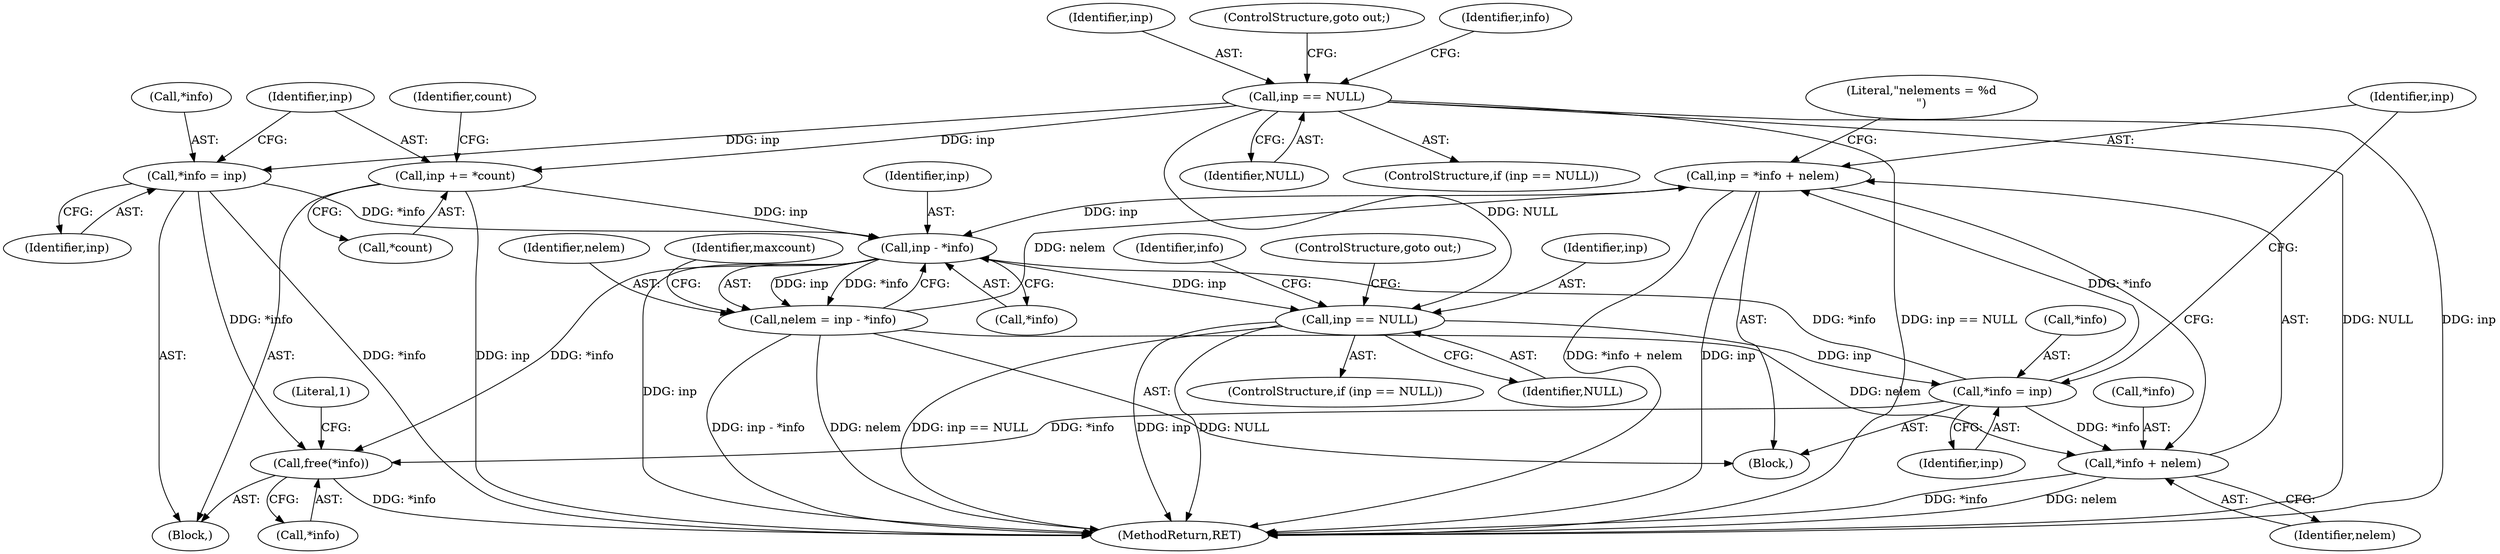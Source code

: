 digraph "0_file_1859fdb4e67c49c463c4e0078054335cd46ba295@integer" {
"1000593" [label="(Call,inp = *info + nelem)"];
"1000589" [label="(Call,*info = inp)"];
"1000585" [label="(Call,inp == NULL)"];
"1000566" [label="(Call,inp - *info)"];
"1000226" [label="(Call,inp += *count)"];
"1000218" [label="(Call,inp == NULL)"];
"1000593" [label="(Call,inp = *info + nelem)"];
"1000564" [label="(Call,nelem = inp - *info)"];
"1000222" [label="(Call,*info = inp)"];
"1000595" [label="(Call,*info + nelem)"];
"1000755" [label="(Call,free(*info))"];
"1000586" [label="(Identifier,inp)"];
"1000589" [label="(Call,*info = inp)"];
"1000755" [label="(Call,free(*info))"];
"1000590" [label="(Call,*info)"];
"1000222" [label="(Call,*info = inp)"];
"1000568" [label="(Call,*info)"];
"1000219" [label="(Identifier,inp)"];
"1000565" [label="(Identifier,nelem)"];
"1000760" [label="(Literal,1)"];
"1000221" [label="(ControlStructure,goto out;)"];
"1000564" [label="(Call,nelem = inp - *info)"];
"1000592" [label="(Identifier,inp)"];
"1000220" [label="(Identifier,NULL)"];
"1000574" [label="(Identifier,maxcount)"];
"1000218" [label="(Call,inp == NULL)"];
"1000756" [label="(Call,*info)"];
"1000107" [label="(Block,)"];
"1000562" [label="(Block,)"];
"1000591" [label="(Identifier,info)"];
"1000228" [label="(Call,*count)"];
"1000217" [label="(ControlStructure,if (inp == NULL))"];
"1000227" [label="(Identifier,inp)"];
"1000232" [label="(Identifier,count)"];
"1000594" [label="(Identifier,inp)"];
"1000598" [label="(Identifier,nelem)"];
"1000585" [label="(Call,inp == NULL)"];
"1000567" [label="(Identifier,inp)"];
"1000566" [label="(Call,inp - *info)"];
"1000601" [label="(Literal,\"nelements = %d\n\")"];
"1000224" [label="(Identifier,info)"];
"1000587" [label="(Identifier,NULL)"];
"1000588" [label="(ControlStructure,goto out;)"];
"1000223" [label="(Call,*info)"];
"1000584" [label="(ControlStructure,if (inp == NULL))"];
"1000225" [label="(Identifier,inp)"];
"1000761" [label="(MethodReturn,RET)"];
"1000596" [label="(Call,*info)"];
"1000593" [label="(Call,inp = *info + nelem)"];
"1000595" [label="(Call,*info + nelem)"];
"1000226" [label="(Call,inp += *count)"];
"1000593" -> "1000562"  [label="AST: "];
"1000593" -> "1000595"  [label="CFG: "];
"1000594" -> "1000593"  [label="AST: "];
"1000595" -> "1000593"  [label="AST: "];
"1000601" -> "1000593"  [label="CFG: "];
"1000593" -> "1000761"  [label="DDG: *info + nelem"];
"1000593" -> "1000761"  [label="DDG: inp"];
"1000593" -> "1000566"  [label="DDG: inp"];
"1000589" -> "1000593"  [label="DDG: *info"];
"1000564" -> "1000593"  [label="DDG: nelem"];
"1000589" -> "1000562"  [label="AST: "];
"1000589" -> "1000592"  [label="CFG: "];
"1000590" -> "1000589"  [label="AST: "];
"1000592" -> "1000589"  [label="AST: "];
"1000594" -> "1000589"  [label="CFG: "];
"1000589" -> "1000566"  [label="DDG: *info"];
"1000585" -> "1000589"  [label="DDG: inp"];
"1000589" -> "1000595"  [label="DDG: *info"];
"1000589" -> "1000755"  [label="DDG: *info"];
"1000585" -> "1000584"  [label="AST: "];
"1000585" -> "1000587"  [label="CFG: "];
"1000586" -> "1000585"  [label="AST: "];
"1000587" -> "1000585"  [label="AST: "];
"1000588" -> "1000585"  [label="CFG: "];
"1000591" -> "1000585"  [label="CFG: "];
"1000585" -> "1000761"  [label="DDG: inp"];
"1000585" -> "1000761"  [label="DDG: NULL"];
"1000585" -> "1000761"  [label="DDG: inp == NULL"];
"1000566" -> "1000585"  [label="DDG: inp"];
"1000218" -> "1000585"  [label="DDG: NULL"];
"1000566" -> "1000564"  [label="AST: "];
"1000566" -> "1000568"  [label="CFG: "];
"1000567" -> "1000566"  [label="AST: "];
"1000568" -> "1000566"  [label="AST: "];
"1000564" -> "1000566"  [label="CFG: "];
"1000566" -> "1000761"  [label="DDG: inp"];
"1000566" -> "1000564"  [label="DDG: inp"];
"1000566" -> "1000564"  [label="DDG: *info"];
"1000226" -> "1000566"  [label="DDG: inp"];
"1000222" -> "1000566"  [label="DDG: *info"];
"1000566" -> "1000755"  [label="DDG: *info"];
"1000226" -> "1000107"  [label="AST: "];
"1000226" -> "1000228"  [label="CFG: "];
"1000227" -> "1000226"  [label="AST: "];
"1000228" -> "1000226"  [label="AST: "];
"1000232" -> "1000226"  [label="CFG: "];
"1000226" -> "1000761"  [label="DDG: inp"];
"1000218" -> "1000226"  [label="DDG: inp"];
"1000218" -> "1000217"  [label="AST: "];
"1000218" -> "1000220"  [label="CFG: "];
"1000219" -> "1000218"  [label="AST: "];
"1000220" -> "1000218"  [label="AST: "];
"1000221" -> "1000218"  [label="CFG: "];
"1000224" -> "1000218"  [label="CFG: "];
"1000218" -> "1000761"  [label="DDG: inp"];
"1000218" -> "1000761"  [label="DDG: inp == NULL"];
"1000218" -> "1000761"  [label="DDG: NULL"];
"1000218" -> "1000222"  [label="DDG: inp"];
"1000564" -> "1000562"  [label="AST: "];
"1000565" -> "1000564"  [label="AST: "];
"1000574" -> "1000564"  [label="CFG: "];
"1000564" -> "1000761"  [label="DDG: inp - *info"];
"1000564" -> "1000761"  [label="DDG: nelem"];
"1000564" -> "1000595"  [label="DDG: nelem"];
"1000222" -> "1000107"  [label="AST: "];
"1000222" -> "1000225"  [label="CFG: "];
"1000223" -> "1000222"  [label="AST: "];
"1000225" -> "1000222"  [label="AST: "];
"1000227" -> "1000222"  [label="CFG: "];
"1000222" -> "1000761"  [label="DDG: *info"];
"1000222" -> "1000755"  [label="DDG: *info"];
"1000595" -> "1000598"  [label="CFG: "];
"1000596" -> "1000595"  [label="AST: "];
"1000598" -> "1000595"  [label="AST: "];
"1000595" -> "1000761"  [label="DDG: nelem"];
"1000595" -> "1000761"  [label="DDG: *info"];
"1000755" -> "1000107"  [label="AST: "];
"1000755" -> "1000756"  [label="CFG: "];
"1000756" -> "1000755"  [label="AST: "];
"1000760" -> "1000755"  [label="CFG: "];
"1000755" -> "1000761"  [label="DDG: *info"];
}
